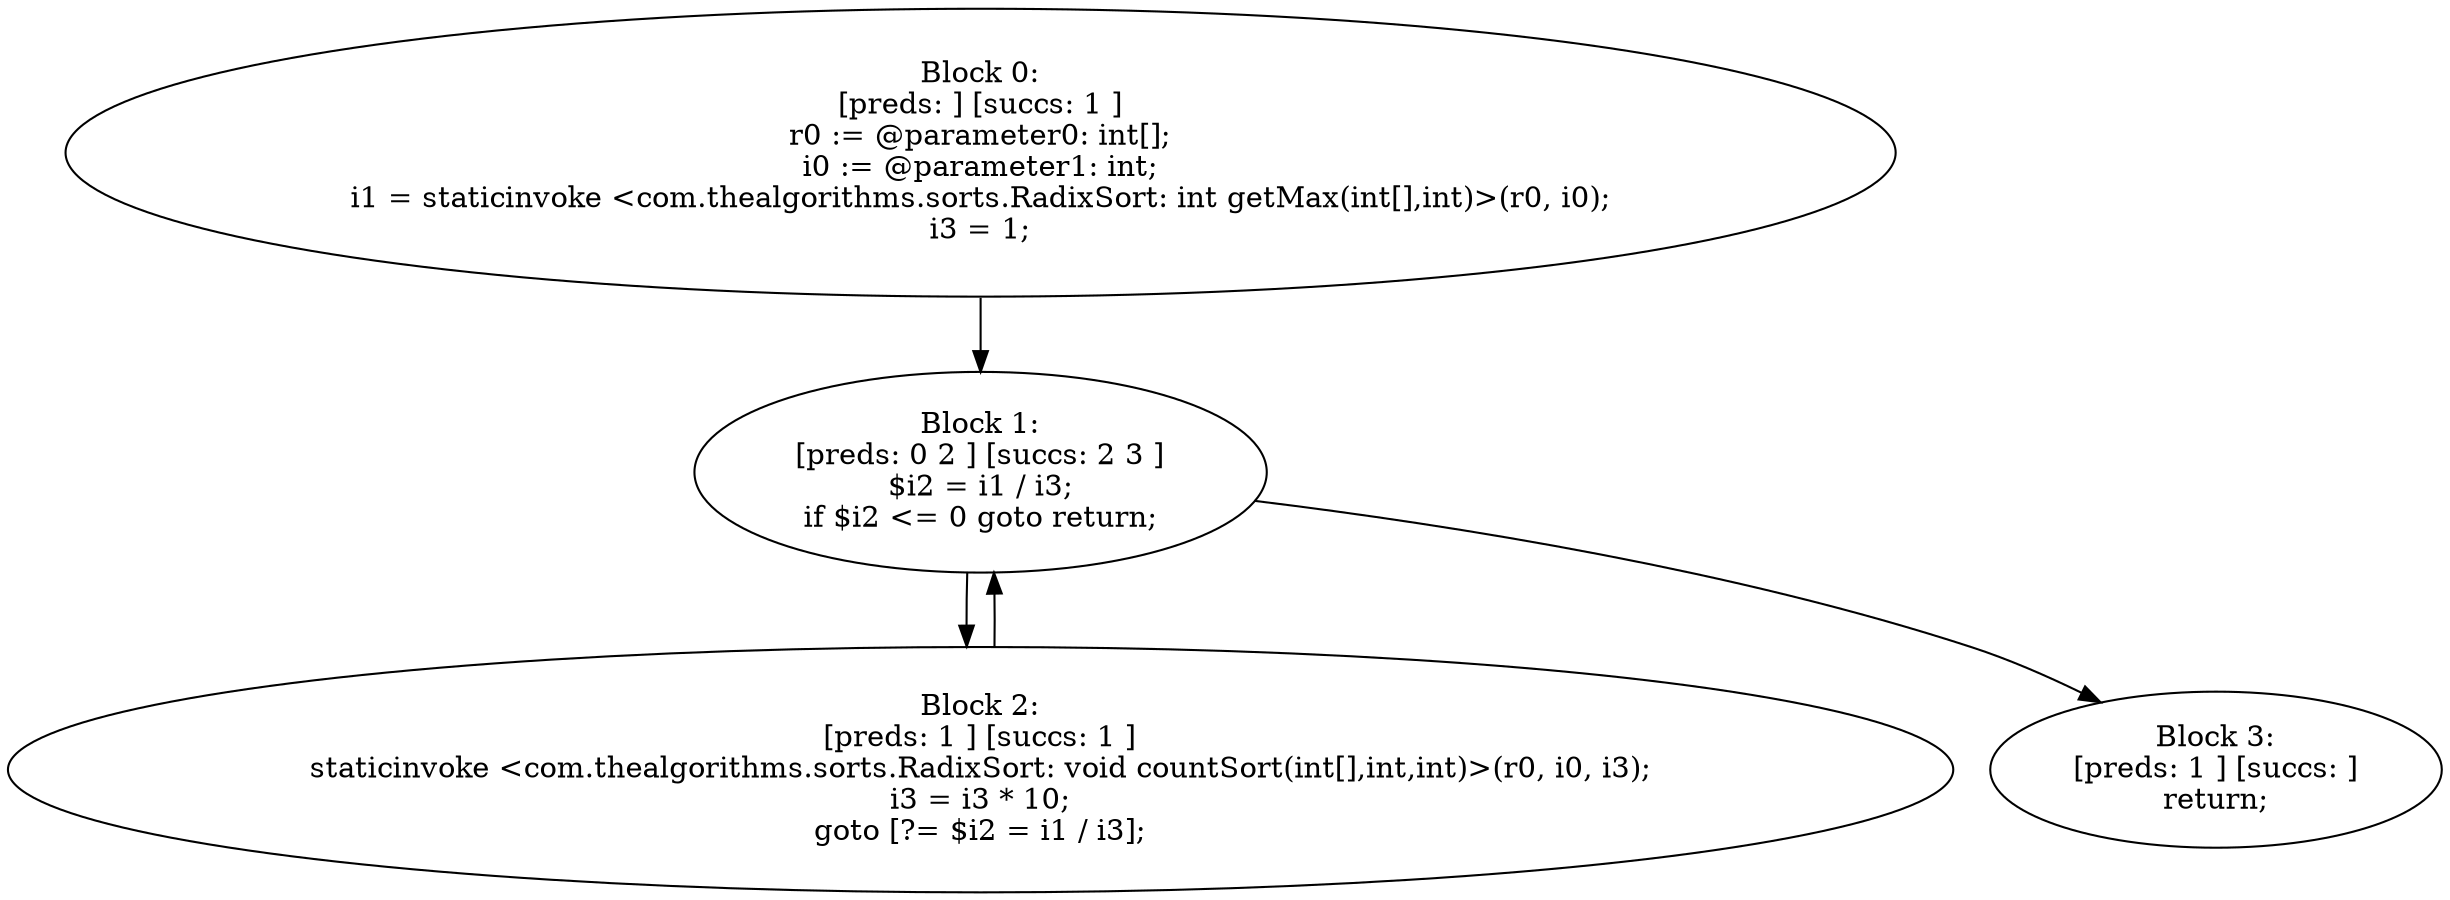 digraph "unitGraph" {
    "Block 0:
[preds: ] [succs: 1 ]
r0 := @parameter0: int[];
i0 := @parameter1: int;
i1 = staticinvoke <com.thealgorithms.sorts.RadixSort: int getMax(int[],int)>(r0, i0);
i3 = 1;
"
    "Block 1:
[preds: 0 2 ] [succs: 2 3 ]
$i2 = i1 / i3;
if $i2 <= 0 goto return;
"
    "Block 2:
[preds: 1 ] [succs: 1 ]
staticinvoke <com.thealgorithms.sorts.RadixSort: void countSort(int[],int,int)>(r0, i0, i3);
i3 = i3 * 10;
goto [?= $i2 = i1 / i3];
"
    "Block 3:
[preds: 1 ] [succs: ]
return;
"
    "Block 0:
[preds: ] [succs: 1 ]
r0 := @parameter0: int[];
i0 := @parameter1: int;
i1 = staticinvoke <com.thealgorithms.sorts.RadixSort: int getMax(int[],int)>(r0, i0);
i3 = 1;
"->"Block 1:
[preds: 0 2 ] [succs: 2 3 ]
$i2 = i1 / i3;
if $i2 <= 0 goto return;
";
    "Block 1:
[preds: 0 2 ] [succs: 2 3 ]
$i2 = i1 / i3;
if $i2 <= 0 goto return;
"->"Block 2:
[preds: 1 ] [succs: 1 ]
staticinvoke <com.thealgorithms.sorts.RadixSort: void countSort(int[],int,int)>(r0, i0, i3);
i3 = i3 * 10;
goto [?= $i2 = i1 / i3];
";
    "Block 1:
[preds: 0 2 ] [succs: 2 3 ]
$i2 = i1 / i3;
if $i2 <= 0 goto return;
"->"Block 3:
[preds: 1 ] [succs: ]
return;
";
    "Block 2:
[preds: 1 ] [succs: 1 ]
staticinvoke <com.thealgorithms.sorts.RadixSort: void countSort(int[],int,int)>(r0, i0, i3);
i3 = i3 * 10;
goto [?= $i2 = i1 / i3];
"->"Block 1:
[preds: 0 2 ] [succs: 2 3 ]
$i2 = i1 / i3;
if $i2 <= 0 goto return;
";
}
